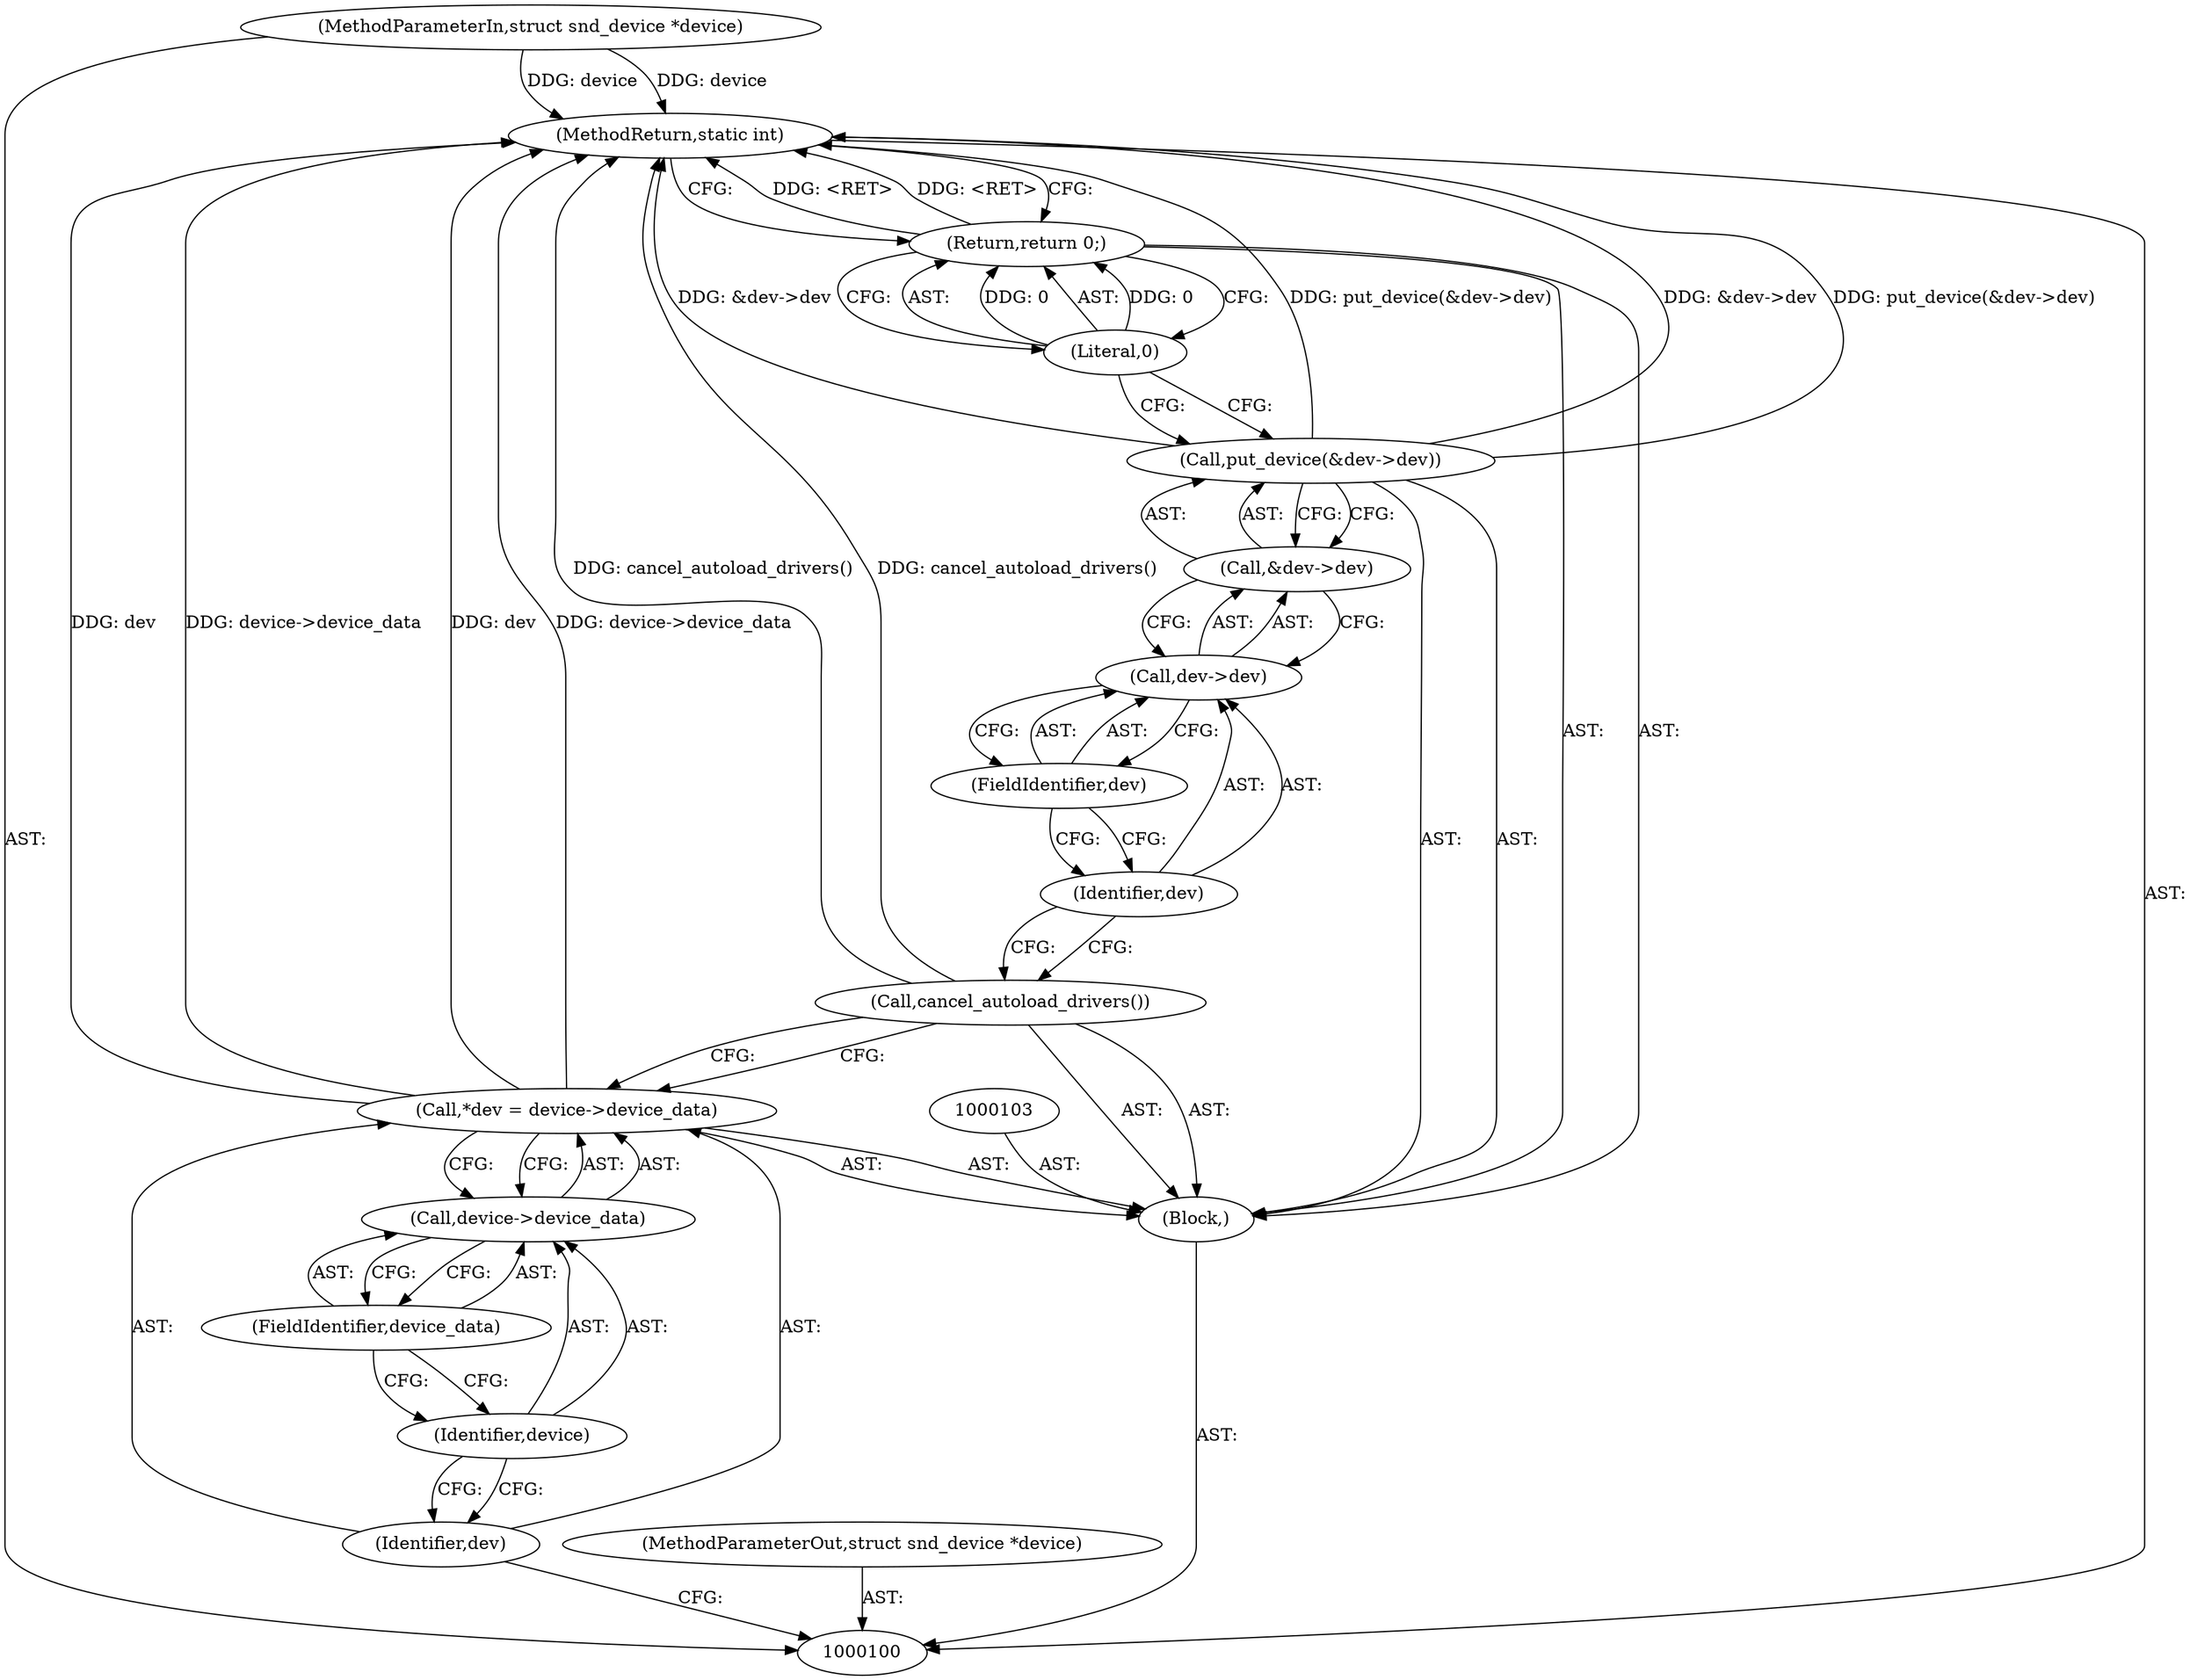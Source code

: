 digraph "0_linux_fc27fe7e8deef2f37cba3f2be2d52b6ca5eb9d57" {
"1000117" [label="(MethodReturn,static int)"];
"1000101" [label="(MethodParameterIn,struct snd_device *device)"];
"1000145" [label="(MethodParameterOut,struct snd_device *device)"];
"1000102" [label="(Block,)"];
"1000104" [label="(Call,*dev = device->device_data)"];
"1000105" [label="(Identifier,dev)"];
"1000106" [label="(Call,device->device_data)"];
"1000107" [label="(Identifier,device)"];
"1000108" [label="(FieldIdentifier,device_data)"];
"1000109" [label="(Call,cancel_autoload_drivers())"];
"1000111" [label="(Call,&dev->dev)"];
"1000112" [label="(Call,dev->dev)"];
"1000113" [label="(Identifier,dev)"];
"1000114" [label="(FieldIdentifier,dev)"];
"1000110" [label="(Call,put_device(&dev->dev))"];
"1000115" [label="(Return,return 0;)"];
"1000116" [label="(Literal,0)"];
"1000117" -> "1000100"  [label="AST: "];
"1000117" -> "1000115"  [label="CFG: "];
"1000104" -> "1000117"  [label="DDG: dev"];
"1000104" -> "1000117"  [label="DDG: device->device_data"];
"1000110" -> "1000117"  [label="DDG: &dev->dev"];
"1000110" -> "1000117"  [label="DDG: put_device(&dev->dev)"];
"1000101" -> "1000117"  [label="DDG: device"];
"1000109" -> "1000117"  [label="DDG: cancel_autoload_drivers()"];
"1000115" -> "1000117"  [label="DDG: <RET>"];
"1000101" -> "1000100"  [label="AST: "];
"1000101" -> "1000117"  [label="DDG: device"];
"1000145" -> "1000100"  [label="AST: "];
"1000102" -> "1000100"  [label="AST: "];
"1000103" -> "1000102"  [label="AST: "];
"1000104" -> "1000102"  [label="AST: "];
"1000109" -> "1000102"  [label="AST: "];
"1000110" -> "1000102"  [label="AST: "];
"1000115" -> "1000102"  [label="AST: "];
"1000104" -> "1000102"  [label="AST: "];
"1000104" -> "1000106"  [label="CFG: "];
"1000105" -> "1000104"  [label="AST: "];
"1000106" -> "1000104"  [label="AST: "];
"1000109" -> "1000104"  [label="CFG: "];
"1000104" -> "1000117"  [label="DDG: dev"];
"1000104" -> "1000117"  [label="DDG: device->device_data"];
"1000105" -> "1000104"  [label="AST: "];
"1000105" -> "1000100"  [label="CFG: "];
"1000107" -> "1000105"  [label="CFG: "];
"1000106" -> "1000104"  [label="AST: "];
"1000106" -> "1000108"  [label="CFG: "];
"1000107" -> "1000106"  [label="AST: "];
"1000108" -> "1000106"  [label="AST: "];
"1000104" -> "1000106"  [label="CFG: "];
"1000107" -> "1000106"  [label="AST: "];
"1000107" -> "1000105"  [label="CFG: "];
"1000108" -> "1000107"  [label="CFG: "];
"1000108" -> "1000106"  [label="AST: "];
"1000108" -> "1000107"  [label="CFG: "];
"1000106" -> "1000108"  [label="CFG: "];
"1000109" -> "1000102"  [label="AST: "];
"1000109" -> "1000104"  [label="CFG: "];
"1000113" -> "1000109"  [label="CFG: "];
"1000109" -> "1000117"  [label="DDG: cancel_autoload_drivers()"];
"1000111" -> "1000110"  [label="AST: "];
"1000111" -> "1000112"  [label="CFG: "];
"1000112" -> "1000111"  [label="AST: "];
"1000110" -> "1000111"  [label="CFG: "];
"1000112" -> "1000111"  [label="AST: "];
"1000112" -> "1000114"  [label="CFG: "];
"1000113" -> "1000112"  [label="AST: "];
"1000114" -> "1000112"  [label="AST: "];
"1000111" -> "1000112"  [label="CFG: "];
"1000113" -> "1000112"  [label="AST: "];
"1000113" -> "1000109"  [label="CFG: "];
"1000114" -> "1000113"  [label="CFG: "];
"1000114" -> "1000112"  [label="AST: "];
"1000114" -> "1000113"  [label="CFG: "];
"1000112" -> "1000114"  [label="CFG: "];
"1000110" -> "1000102"  [label="AST: "];
"1000110" -> "1000111"  [label="CFG: "];
"1000111" -> "1000110"  [label="AST: "];
"1000116" -> "1000110"  [label="CFG: "];
"1000110" -> "1000117"  [label="DDG: &dev->dev"];
"1000110" -> "1000117"  [label="DDG: put_device(&dev->dev)"];
"1000115" -> "1000102"  [label="AST: "];
"1000115" -> "1000116"  [label="CFG: "];
"1000116" -> "1000115"  [label="AST: "];
"1000117" -> "1000115"  [label="CFG: "];
"1000115" -> "1000117"  [label="DDG: <RET>"];
"1000116" -> "1000115"  [label="DDG: 0"];
"1000116" -> "1000115"  [label="AST: "];
"1000116" -> "1000110"  [label="CFG: "];
"1000115" -> "1000116"  [label="CFG: "];
"1000116" -> "1000115"  [label="DDG: 0"];
}
